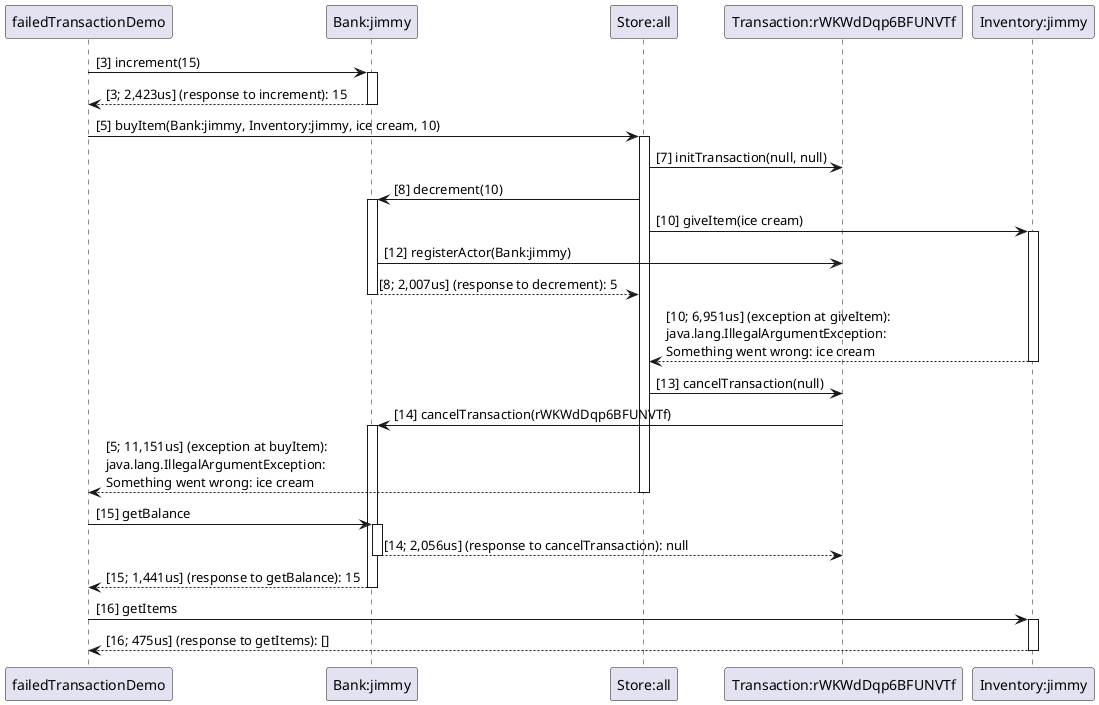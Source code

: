 @startuml
"failedTransactionDemo" -> "Bank:jimmy" : [3] increment(15)
activate "Bank:jimmy"
"Bank:jimmy" --> "failedTransactionDemo" : [3; 2,423us] (response to increment): 15
deactivate "Bank:jimmy"
"failedTransactionDemo" -> "Store:all" : [5] buyItem(Bank:jimmy, Inventory:jimmy, ice cream, 10)
activate "Store:all"
"Store:all" -> "Transaction:rWKWdDqp6BFUNVTf" : [7] initTransaction(null, null)
"Store:all" -> "Bank:jimmy" : [8] decrement(10)
activate "Bank:jimmy"
"Store:all" -> "Inventory:jimmy" : [10] giveItem(ice cream)
activate "Inventory:jimmy"
"Bank:jimmy" -> "Transaction:rWKWdDqp6BFUNVTf" : [12] registerActor(Bank:jimmy)
"Bank:jimmy" --> "Store:all" : [8; 2,007us] (response to decrement): 5
deactivate "Bank:jimmy"
"Inventory:jimmy" --> "Store:all" : [10; 6,951us] (exception at giveItem):\njava.lang.IllegalArgumentException: \nSomething went wrong: ice cream
deactivate "Inventory:jimmy"
"Store:all" -> "Transaction:rWKWdDqp6BFUNVTf" : [13] cancelTransaction(null)
"Transaction:rWKWdDqp6BFUNVTf" -> "Bank:jimmy" : [14] cancelTransaction(rWKWdDqp6BFUNVTf)
activate "Bank:jimmy"
"Store:all" --> "failedTransactionDemo" : [5; 11,151us] (exception at buyItem):\njava.lang.IllegalArgumentException: \nSomething went wrong: ice cream
deactivate "Store:all"
"failedTransactionDemo" -> "Bank:jimmy" : [15] getBalance
activate "Bank:jimmy"
"Bank:jimmy" --> "Transaction:rWKWdDqp6BFUNVTf" : [14; 2,056us] (response to cancelTransaction): null
deactivate "Bank:jimmy"
"Bank:jimmy" --> "failedTransactionDemo" : [15; 1,441us] (response to getBalance): 15
deactivate "Bank:jimmy"
"failedTransactionDemo" -> "Inventory:jimmy" : [16] getItems
activate "Inventory:jimmy"
"Inventory:jimmy" --> "failedTransactionDemo" : [16; 475us] (response to getItems): []
deactivate "Inventory:jimmy"
@enduml
